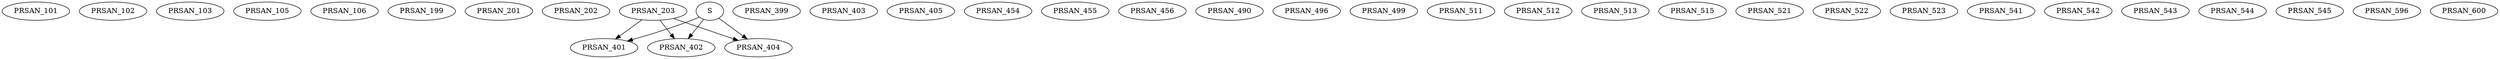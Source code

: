 digraph G {
    PRSAN_101;
    PRSAN_102;
    PRSAN_103;
    PRSAN_105;
    PRSAN_106;
    PRSAN_199;
    PRSAN_201;
    PRSAN_202;
    PRSAN_203;
    PRSAN_399;
    edge [color=black];
    PRSAN_203 -> PRSAN_401;
    S -> PRSAN_401;
    edge [color=black];
    PRSAN_203 -> PRSAN_402;
    S -> PRSAN_402;
    PRSAN_403;
    edge [color=black];
    PRSAN_203 -> PRSAN_404;
    S -> PRSAN_404;
    PRSAN_405;
    PRSAN_454;
    PRSAN_455;
    PRSAN_456;
    PRSAN_490;
    PRSAN_496;
    PRSAN_499;
    PRSAN_511;
    PRSAN_512;
    PRSAN_513;
    PRSAN_515;
    PRSAN_521;
    PRSAN_522;
    PRSAN_523;
    PRSAN_541;
    PRSAN_542;
    PRSAN_543;
    PRSAN_544;
    PRSAN_545;
    PRSAN_596;
    PRSAN_600;
}
